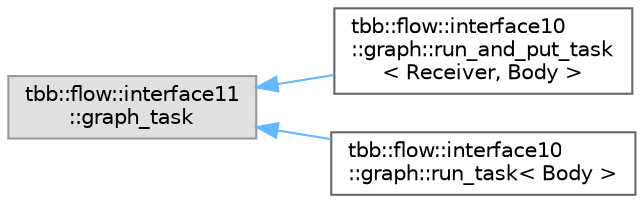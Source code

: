 digraph "类继承关系图"
{
 // LATEX_PDF_SIZE
  bgcolor="transparent";
  edge [fontname=Helvetica,fontsize=10,labelfontname=Helvetica,labelfontsize=10];
  node [fontname=Helvetica,fontsize=10,shape=box,height=0.2,width=0.4];
  rankdir="LR";
  Node0 [id="Node000000",label="tbb::flow::interface11\l::graph_task",height=0.2,width=0.4,color="grey60", fillcolor="#E0E0E0", style="filled",tooltip=" "];
  Node0 -> Node1 [id="edge6693_Node000000_Node000001",dir="back",color="steelblue1",style="solid",tooltip=" "];
  Node1 [id="Node000001",label="tbb::flow::interface10\l::graph::run_and_put_task\l\< Receiver, Body \>",height=0.2,width=0.4,color="grey40", fillcolor="white", style="filled",URL="$classtbb_1_1flow_1_1interface10_1_1graph_1_1run__and__put__task.html",tooltip=" "];
  Node0 -> Node2 [id="edge6694_Node000000_Node000002",dir="back",color="steelblue1",style="solid",tooltip=" "];
  Node2 [id="Node000002",label="tbb::flow::interface10\l::graph::run_task\< Body \>",height=0.2,width=0.4,color="grey40", fillcolor="white", style="filled",URL="$classtbb_1_1flow_1_1interface10_1_1graph_1_1run__task.html",tooltip=" "];
}
